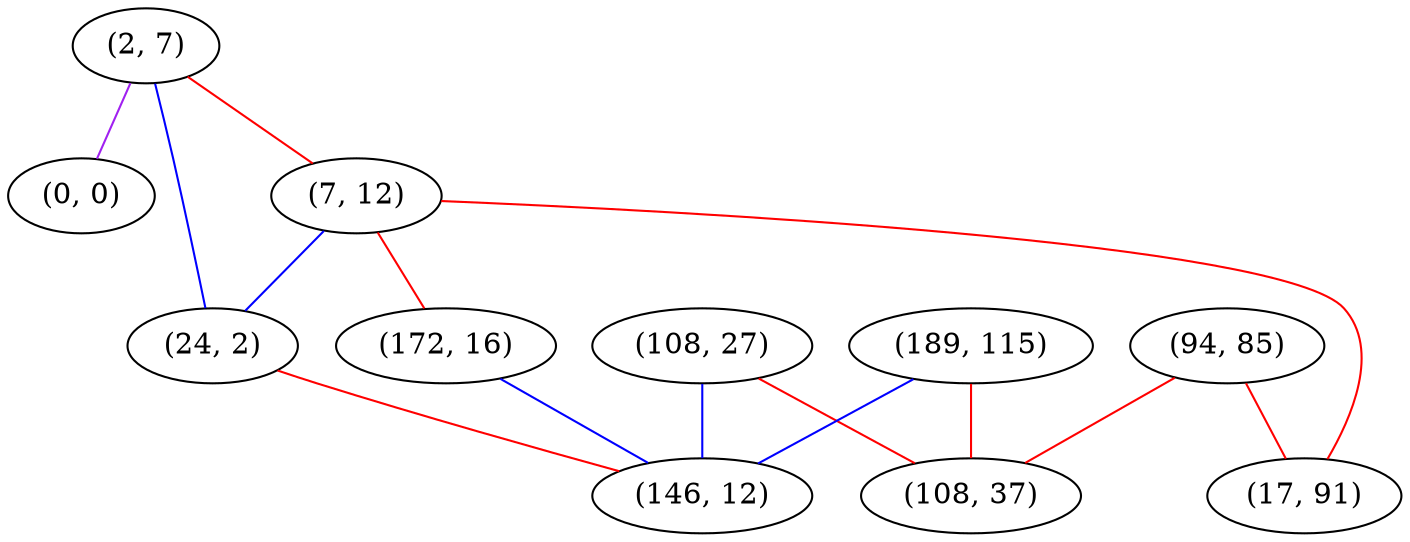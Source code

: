graph "" {
"(2, 7)";
"(0, 0)";
"(108, 27)";
"(94, 85)";
"(189, 115)";
"(7, 12)";
"(108, 37)";
"(24, 2)";
"(172, 16)";
"(17, 91)";
"(146, 12)";
"(2, 7)" -- "(7, 12)"  [color=red, key=0, weight=1];
"(2, 7)" -- "(0, 0)"  [color=purple, key=0, weight=4];
"(2, 7)" -- "(24, 2)"  [color=blue, key=0, weight=3];
"(108, 27)" -- "(108, 37)"  [color=red, key=0, weight=1];
"(108, 27)" -- "(146, 12)"  [color=blue, key=0, weight=3];
"(94, 85)" -- "(108, 37)"  [color=red, key=0, weight=1];
"(94, 85)" -- "(17, 91)"  [color=red, key=0, weight=1];
"(189, 115)" -- "(108, 37)"  [color=red, key=0, weight=1];
"(189, 115)" -- "(146, 12)"  [color=blue, key=0, weight=3];
"(7, 12)" -- "(17, 91)"  [color=red, key=0, weight=1];
"(7, 12)" -- "(24, 2)"  [color=blue, key=0, weight=3];
"(7, 12)" -- "(172, 16)"  [color=red, key=0, weight=1];
"(24, 2)" -- "(146, 12)"  [color=red, key=0, weight=1];
"(172, 16)" -- "(146, 12)"  [color=blue, key=0, weight=3];
}
